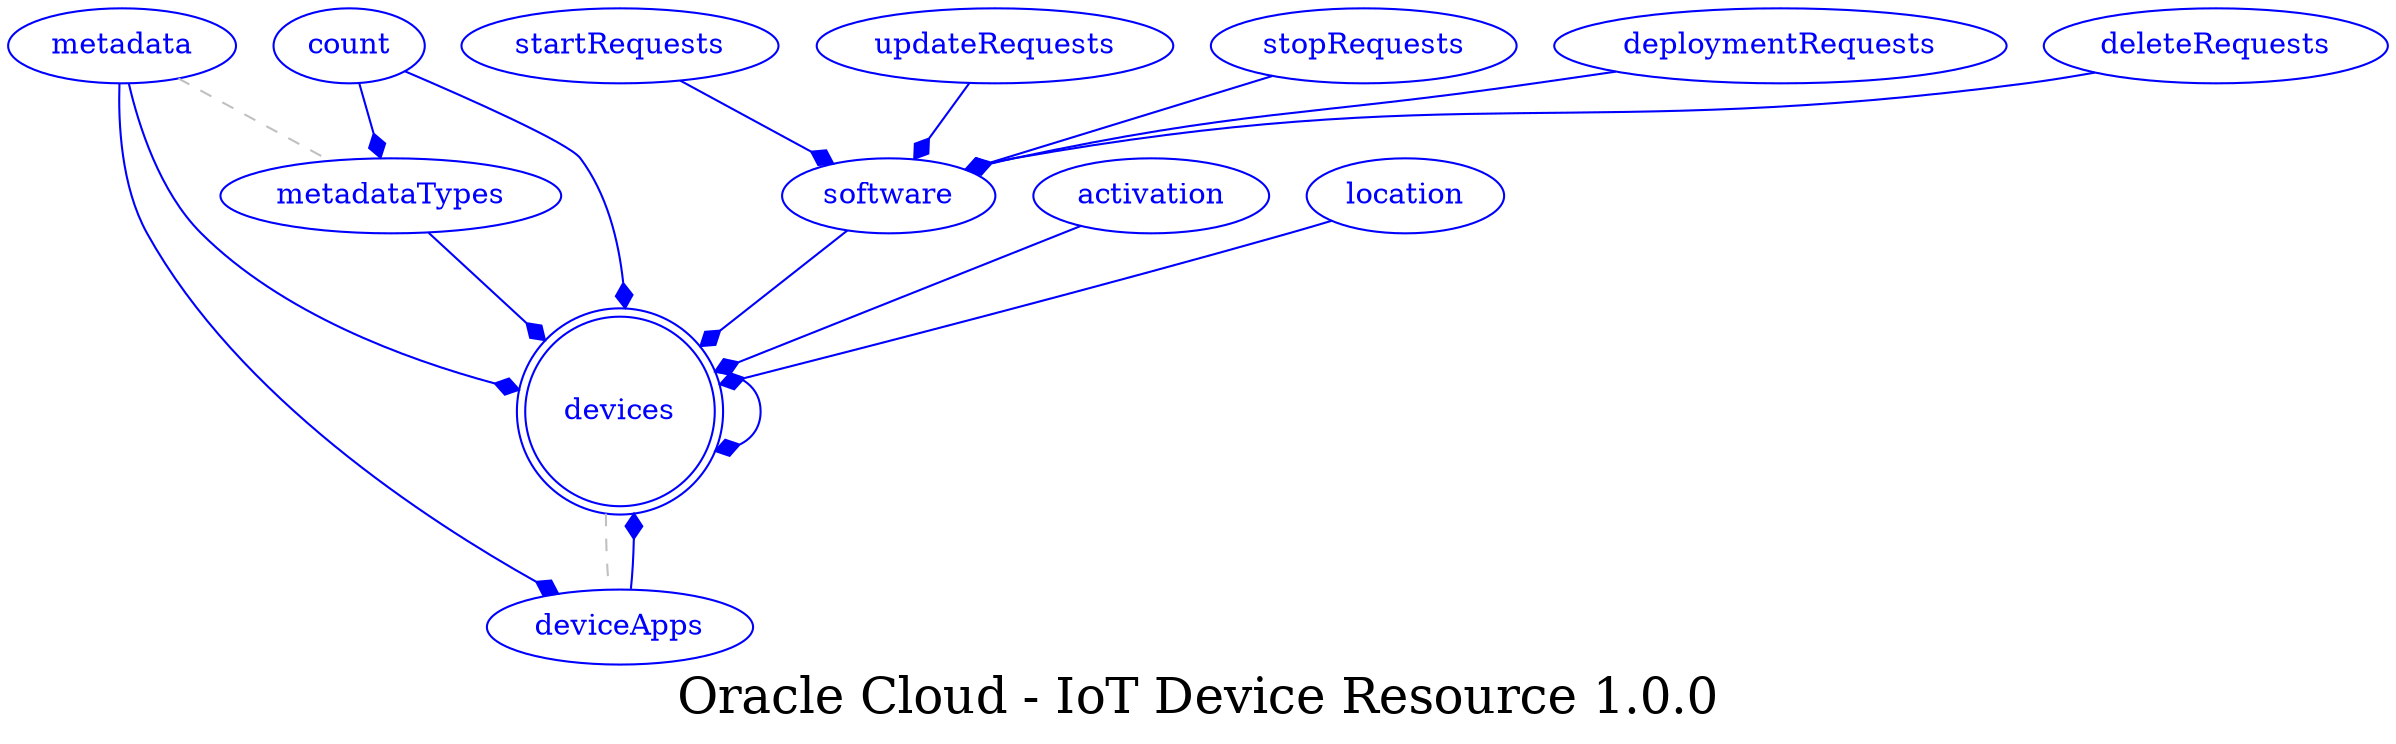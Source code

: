 digraph LexiconGraph {
graph[label="Oracle Cloud - IoT Device Resource 1.0.0", fontsize=24]
splines=true
"devices" [color=blue, fontcolor=blue, shape=doublecircle]
"deviceApps" -> "devices" [color=blue, fontcolor=blue, arrowhead=diamond, arrowtail=none]
"deviceApps" [color=blue, fontcolor=blue, shape=ellipse]
"devices" -> "deviceApps" [color=grey, fontcolor=grey, arrowhead=none, arrowtail=none, style=dashed]
"metadata" -> "deviceApps" [color=blue, fontcolor=blue, arrowhead=diamond, arrowtail=none]
"metadata" [color=blue, fontcolor=blue, shape=ellipse]
"software" -> "devices" [color=blue, fontcolor=blue, arrowhead=diamond, arrowtail=none]
"software" [color=blue, fontcolor=blue, shape=ellipse]
"startRequests" -> "software" [color=blue, fontcolor=blue, arrowhead=diamond, arrowtail=none]
"startRequests" [color=blue, fontcolor=blue, shape=ellipse]
"updateRequests" -> "software" [color=blue, fontcolor=blue, arrowhead=diamond, arrowtail=none]
"updateRequests" [color=blue, fontcolor=blue, shape=ellipse]
"stopRequests" -> "software" [color=blue, fontcolor=blue, arrowhead=diamond, arrowtail=none]
"stopRequests" [color=blue, fontcolor=blue, shape=ellipse]
"deploymentRequests" -> "software" [color=blue, fontcolor=blue, arrowhead=diamond, arrowtail=none]
"deploymentRequests" [color=blue, fontcolor=blue, shape=ellipse]
"deleteRequests" -> "software" [color=blue, fontcolor=blue, arrowhead=diamond, arrowtail=none]
"deleteRequests" [color=blue, fontcolor=blue, shape=ellipse]
"devices" -> "devices" [color=blue, fontcolor=blue, arrowhead=diamond, arrowtail=none]
"activation" -> "devices" [color=blue, fontcolor=blue, arrowhead=diamond, arrowtail=none]
"activation" [color=blue, fontcolor=blue, shape=ellipse]
"location" -> "devices" [color=blue, fontcolor=blue, arrowhead=diamond, arrowtail=none]
"location" [color=blue, fontcolor=blue, shape=ellipse]
"metadataTypes" -> "devices" [color=blue, fontcolor=blue, arrowhead=diamond, arrowtail=none]
"metadataTypes" [color=blue, fontcolor=blue, shape=ellipse]
"metadata" -> "metadataTypes" [color=grey, fontcolor=grey, arrowhead=none, arrowtail=none, style=dashed]
"count" -> "metadataTypes" [color=blue, fontcolor=blue, arrowhead=diamond, arrowtail=none]
"count" [color=blue, fontcolor=blue, shape=ellipse]
"metadata" -> "devices" [color=blue, fontcolor=blue, arrowhead=diamond, arrowtail=none]
"count" -> "devices" [color=blue, fontcolor=blue, arrowhead=diamond, arrowtail=none]
}
